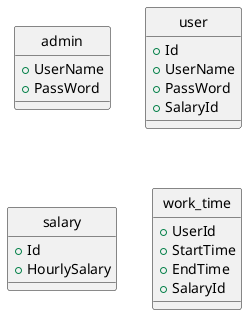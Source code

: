 @startuml
hide circle

class admin{
   + UserName
   + PassWord
}

class user{
  + Id
  + UserName
  + PassWord
  + SalaryId
}

class salary{
  + Id
  + HourlySalary
}

class work_time{
  + UserId
  + StartTime
  + EndTime
  + SalaryId
}

@end
